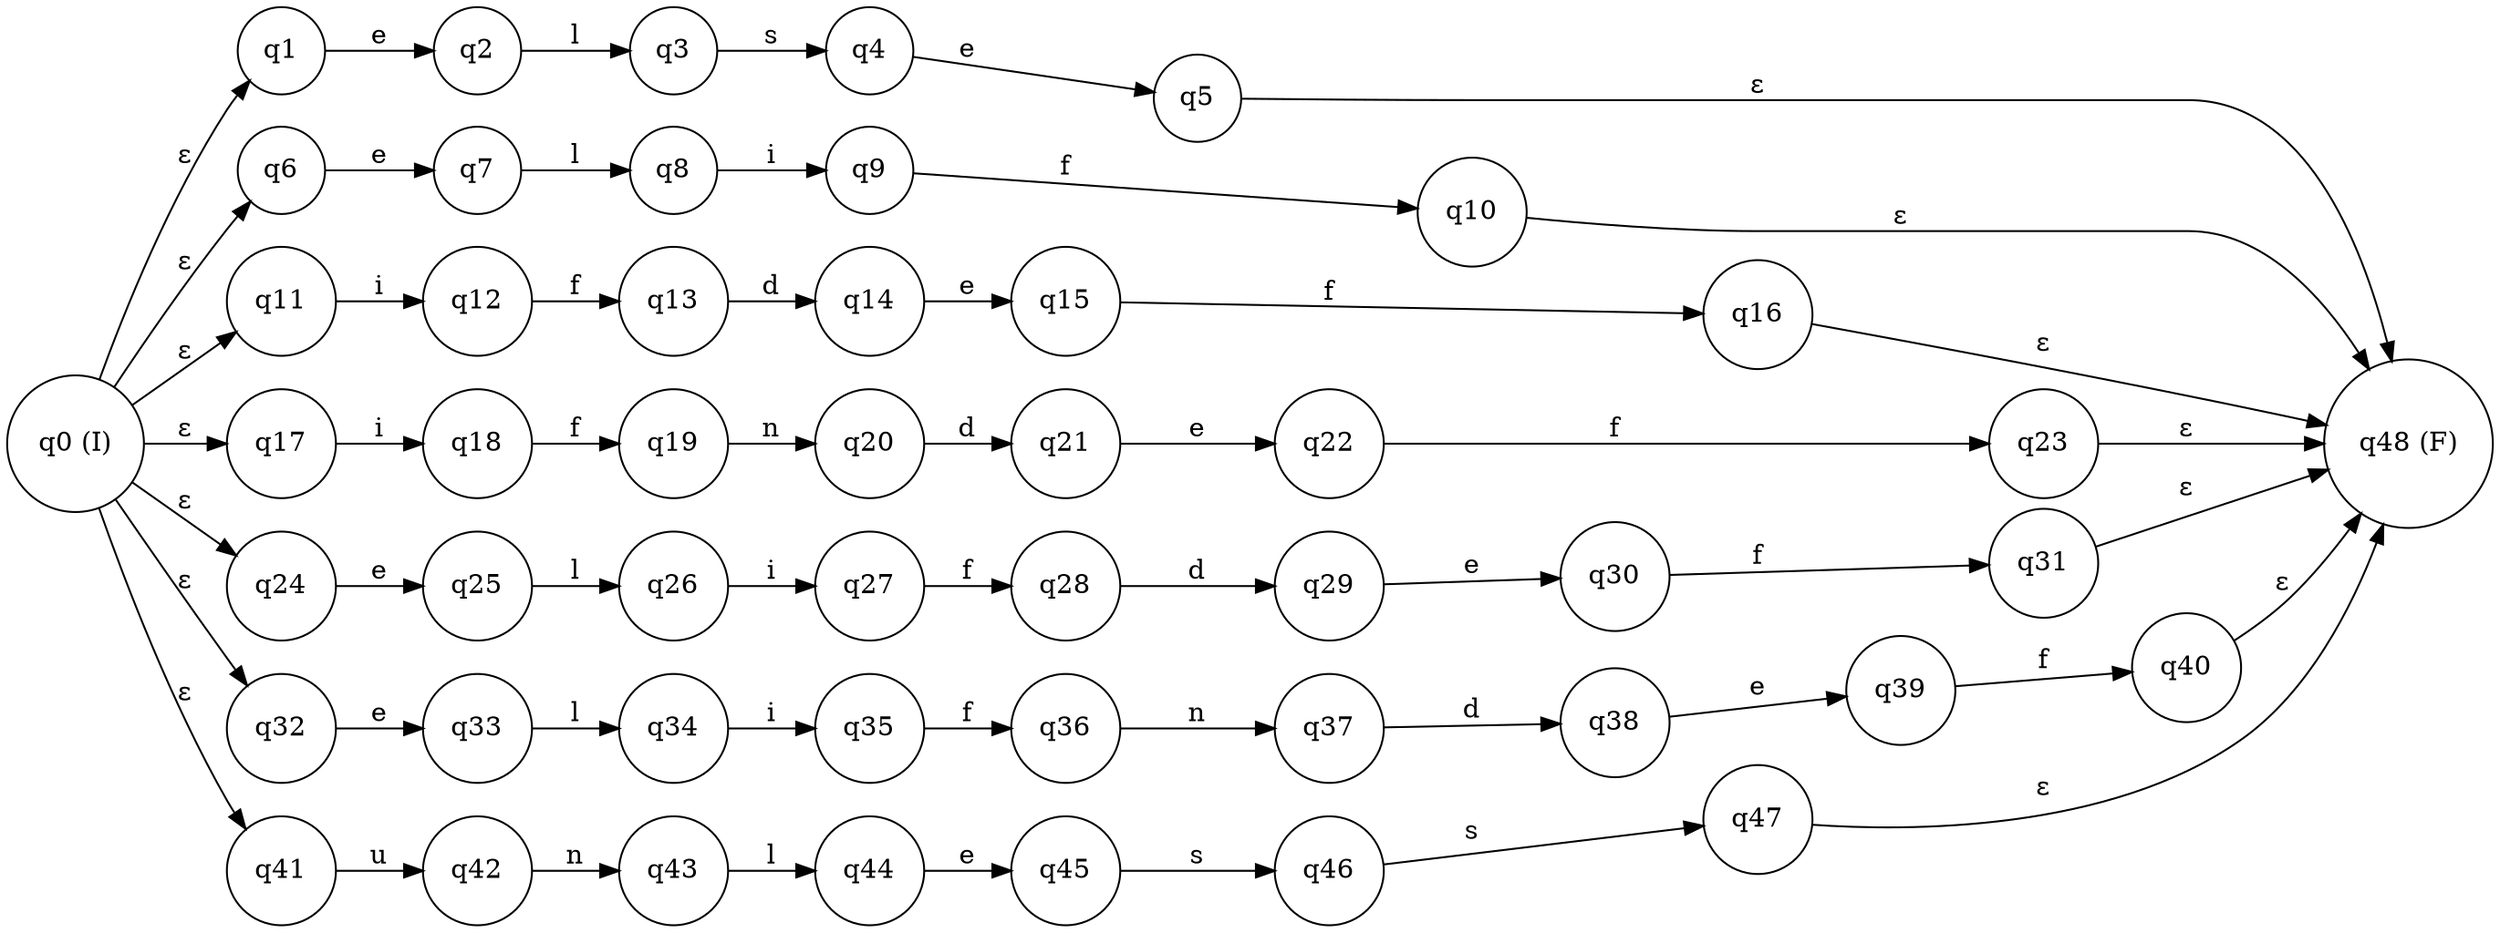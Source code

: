 digraph finite_state_machine {
rankdir=LR;
node [shape = circle];
q0 [label="q0 (I)"];
q1 [label="q1"];
q2 [label="q2"];
q3 [label="q3"];
q4 [label="q4"];
q5 [label="q5"];
q6 [label="q6"];
q7 [label="q7"];
q8 [label="q8"];
q9 [label="q9"];
q10 [label="q10"];
q11 [label="q11"];
q12 [label="q12"];
q13 [label="q13"];
q14 [label="q14"];
q15 [label="q15"];
q16 [label="q16"];
q17 [label="q17"];
q18 [label="q18"];
q19 [label="q19"];
q20 [label="q20"];
q21 [label="q21"];
q22 [label="q22"];
q23 [label="q23"];
q24 [label="q24"];
q25 [label="q25"];
q26 [label="q26"];
q27 [label="q27"];
q28 [label="q28"];
q29 [label="q29"];
q30 [label="q30"];
q31 [label="q31"];
q32 [label="q32"];
q33 [label="q33"];
q34 [label="q34"];
q35 [label="q35"];
q36 [label="q36"];
q37 [label="q37"];
q38 [label="q38"];
q39 [label="q39"];
q40 [label="q40"];
q41 [label="q41"];
q42 [label="q42"];
q43 [label="q43"];
q44 [label="q44"];
q45 [label="q45"];
q46 [label="q46"];
q47 [label="q47"];
q48 [label="q48 (F)"];
q0 -> q1 [label="ε"];
q1 -> q2 [label="e"];
q2 -> q3 [label="l"];
q3 -> q4 [label="s"];
q4 -> q5 [label="e"];
q0 -> q6 [label="ε"];
q6 -> q7 [label="e"];
q7 -> q8 [label="l"];
q8 -> q9 [label="i"];
q9 -> q10 [label="f"];
q0 -> q11 [label="ε"];
q11 -> q12 [label="i"];
q12 -> q13 [label="f"];
q13 -> q14 [label="d"];
q14 -> q15 [label="e"];
q15 -> q16 [label="f"];
q0 -> q17 [label="ε"];
q17 -> q18 [label="i"];
q18 -> q19 [label="f"];
q19 -> q20 [label="n"];
q20 -> q21 [label="d"];
q21 -> q22 [label="e"];
q22 -> q23 [label="f"];
q0 -> q24 [label="ε"];
q24 -> q25 [label="e"];
q25 -> q26 [label="l"];
q26 -> q27 [label="i"];
q27 -> q28 [label="f"];
q28 -> q29 [label="d"];
q29 -> q30 [label="e"];
q30 -> q31 [label="f"];
q0 -> q32 [label="ε"];
q32 -> q33 [label="e"];
q33 -> q34 [label="l"];
q34 -> q35 [label="i"];
q35 -> q36 [label="f"];
q36 -> q37 [label="n"];
q37 -> q38 [label="d"];
q38 -> q39 [label="e"];
q39 -> q40 [label="f"];
q0 -> q41 [label="ε"];
q41 -> q42 [label="u"];
q42 -> q43 [label="n"];
q43 -> q44 [label="l"];
q44 -> q45 [label="e"];
q45 -> q46 [label="s"];
q46 -> q47 [label="s"];
q5 -> q48 [label="ε"];
q10 -> q48 [label="ε"];
q16 -> q48 [label="ε"];
q23 -> q48 [label="ε"];
q31 -> q48 [label="ε"];
q40 -> q48 [label="ε"];
q47 -> q48 [label="ε"];
}